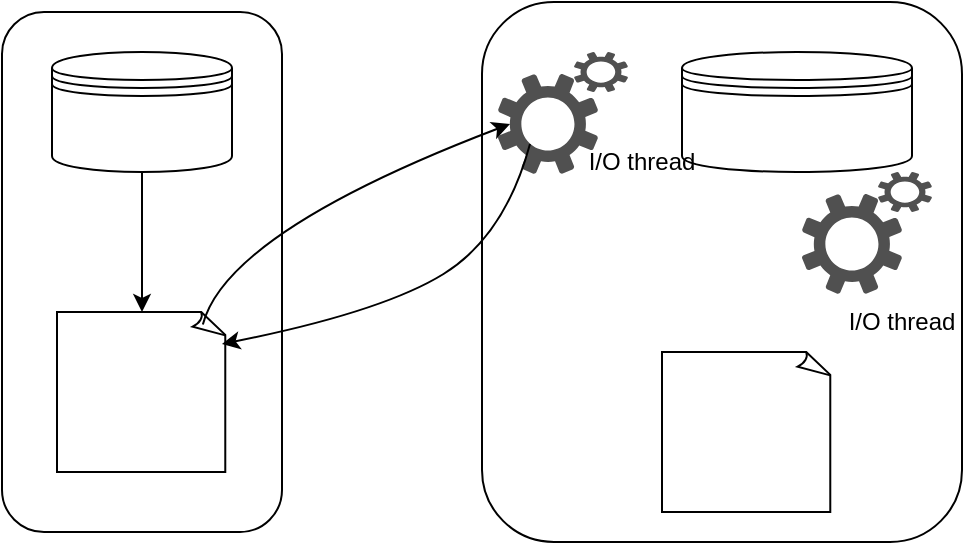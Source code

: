<mxfile version="26.0.13">
  <diagram name="第 1 页" id="Dbv_p4bsYEW3tgNIge1V">
    <mxGraphModel dx="954" dy="630" grid="1" gridSize="10" guides="1" tooltips="1" connect="1" arrows="1" fold="1" page="1" pageScale="1" pageWidth="827" pageHeight="1169" math="0" shadow="0">
      <root>
        <mxCell id="0" />
        <mxCell id="1" parent="0" />
        <mxCell id="5cQ4iYuFxSIM7iHGhTt3-1" value="" style="rounded=1;whiteSpace=wrap;html=1;" vertex="1" parent="1">
          <mxGeometry x="190" y="120" width="140" height="260" as="geometry" />
        </mxCell>
        <mxCell id="5cQ4iYuFxSIM7iHGhTt3-2" value="" style="rounded=1;whiteSpace=wrap;html=1;" vertex="1" parent="1">
          <mxGeometry x="430" y="115" width="240" height="270" as="geometry" />
        </mxCell>
        <mxCell id="5cQ4iYuFxSIM7iHGhTt3-4" value="" style="whiteSpace=wrap;html=1;shape=mxgraph.basic.document" vertex="1" parent="1">
          <mxGeometry x="217.5" y="270" width="85" height="80" as="geometry" />
        </mxCell>
        <mxCell id="5cQ4iYuFxSIM7iHGhTt3-6" value="" style="whiteSpace=wrap;html=1;shape=mxgraph.basic.document" vertex="1" parent="1">
          <mxGeometry x="520" y="290" width="85" height="80" as="geometry" />
        </mxCell>
        <mxCell id="5cQ4iYuFxSIM7iHGhTt3-7" value="" style="shape=datastore;whiteSpace=wrap;html=1;" vertex="1" parent="1">
          <mxGeometry x="215" y="140" width="90" height="60" as="geometry" />
        </mxCell>
        <mxCell id="5cQ4iYuFxSIM7iHGhTt3-8" value="" style="shape=datastore;whiteSpace=wrap;html=1;" vertex="1" parent="1">
          <mxGeometry x="530" y="140" width="115" height="60" as="geometry" />
        </mxCell>
        <mxCell id="5cQ4iYuFxSIM7iHGhTt3-13" value="" style="group" vertex="1" connectable="0" parent="1">
          <mxGeometry x="438" y="140" width="102" height="70" as="geometry" />
        </mxCell>
        <mxCell id="5cQ4iYuFxSIM7iHGhTt3-9" value="" style="sketch=0;pointerEvents=1;shadow=0;dashed=0;html=1;strokeColor=none;labelPosition=center;verticalLabelPosition=bottom;verticalAlign=top;align=center;fillColor=#505050;shape=mxgraph.mscae.enterprise.settings;direction=south;" vertex="1" parent="5cQ4iYuFxSIM7iHGhTt3-13">
          <mxGeometry y="11" width="50" height="50" as="geometry" />
        </mxCell>
        <mxCell id="5cQ4iYuFxSIM7iHGhTt3-10" value="" style="sketch=0;pointerEvents=1;shadow=0;dashed=0;html=1;strokeColor=none;labelPosition=center;verticalLabelPosition=bottom;verticalAlign=top;align=center;fillColor=#505050;shape=mxgraph.mscae.enterprise.settings" vertex="1" parent="5cQ4iYuFxSIM7iHGhTt3-13">
          <mxGeometry x="38" width="27" height="20" as="geometry" />
        </mxCell>
        <mxCell id="5cQ4iYuFxSIM7iHGhTt3-21" value="I/O thread" style="text;html=1;align=center;verticalAlign=middle;whiteSpace=wrap;rounded=0;" vertex="1" parent="5cQ4iYuFxSIM7iHGhTt3-13">
          <mxGeometry x="42" y="40" width="60" height="30" as="geometry" />
        </mxCell>
        <mxCell id="5cQ4iYuFxSIM7iHGhTt3-14" value="" style="group" vertex="1" connectable="0" parent="1">
          <mxGeometry x="590" y="200" width="65" height="61" as="geometry" />
        </mxCell>
        <mxCell id="5cQ4iYuFxSIM7iHGhTt3-15" value="" style="sketch=0;pointerEvents=1;shadow=0;dashed=0;html=1;strokeColor=none;labelPosition=center;verticalLabelPosition=bottom;verticalAlign=top;align=center;fillColor=#505050;shape=mxgraph.mscae.enterprise.settings;direction=south;" vertex="1" parent="5cQ4iYuFxSIM7iHGhTt3-14">
          <mxGeometry y="11" width="50" height="50" as="geometry" />
        </mxCell>
        <mxCell id="5cQ4iYuFxSIM7iHGhTt3-16" value="" style="sketch=0;pointerEvents=1;shadow=0;dashed=0;html=1;strokeColor=none;labelPosition=center;verticalLabelPosition=bottom;verticalAlign=top;align=center;fillColor=#505050;shape=mxgraph.mscae.enterprise.settings" vertex="1" parent="5cQ4iYuFxSIM7iHGhTt3-14">
          <mxGeometry x="38" width="27" height="20" as="geometry" />
        </mxCell>
        <mxCell id="5cQ4iYuFxSIM7iHGhTt3-17" style="edgeStyle=orthogonalEdgeStyle;rounded=0;orthogonalLoop=1;jettySize=auto;html=1;entryX=0.5;entryY=0;entryDx=0;entryDy=0;entryPerimeter=0;" edge="1" parent="1" source="5cQ4iYuFxSIM7iHGhTt3-7" target="5cQ4iYuFxSIM7iHGhTt3-4">
          <mxGeometry relative="1" as="geometry" />
        </mxCell>
        <mxCell id="5cQ4iYuFxSIM7iHGhTt3-19" value="" style="curved=1;endArrow=classic;html=1;rounded=0;exitX=0.858;exitY=0.078;exitDx=0;exitDy=0;exitPerimeter=0;entryX=0.5;entryY=0.88;entryDx=0;entryDy=0;entryPerimeter=0;" edge="1" parent="1" source="5cQ4iYuFxSIM7iHGhTt3-4" target="5cQ4iYuFxSIM7iHGhTt3-9">
          <mxGeometry width="50" height="50" relative="1" as="geometry">
            <mxPoint x="302.5" y="280" as="sourcePoint" />
            <mxPoint x="352.5" y="230" as="targetPoint" />
            <Array as="points">
              <mxPoint x="302.5" y="230" />
            </Array>
          </mxGeometry>
        </mxCell>
        <mxCell id="5cQ4iYuFxSIM7iHGhTt3-20" value="" style="curved=1;endArrow=classic;html=1;rounded=0;exitX=0.858;exitY=0.078;exitDx=0;exitDy=0;exitPerimeter=0;entryX=0.5;entryY=0.88;entryDx=0;entryDy=0;entryPerimeter=0;" edge="1" parent="1">
          <mxGeometry width="50" height="50" relative="1" as="geometry">
            <mxPoint x="454" y="186" as="sourcePoint" />
            <mxPoint x="300" y="286" as="targetPoint" />
            <Array as="points">
              <mxPoint x="441.5" y="232" />
              <mxPoint x="380" y="270" />
            </Array>
          </mxGeometry>
        </mxCell>
        <mxCell id="5cQ4iYuFxSIM7iHGhTt3-27" value="I/O thread" style="text;html=1;align=center;verticalAlign=middle;whiteSpace=wrap;rounded=0;" vertex="1" parent="1">
          <mxGeometry x="610" y="260" width="60" height="30" as="geometry" />
        </mxCell>
      </root>
    </mxGraphModel>
  </diagram>
</mxfile>
